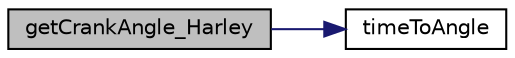 digraph "getCrankAngle_Harley"
{
 // LATEX_PDF_SIZE
  edge [fontname="Helvetica",fontsize="10",labelfontname="Helvetica",labelfontsize="10"];
  node [fontname="Helvetica",fontsize="10",shape=record];
  rankdir="LR";
  Node24 [label="getCrankAngle_Harley",height=0.2,width=0.4,color="black", fillcolor="grey75", style="filled", fontcolor="black",tooltip=" "];
  Node24 -> Node25 [color="midnightblue",fontsize="10",style="solid",fontname="Helvetica"];
  Node25 [label="timeToAngle",height=0.2,width=0.4,color="black", fillcolor="white", style="filled",URL="$crank_maths_8h.html#abdf69861deca8590442873de0ab4acf8",tooltip=" "];
}
